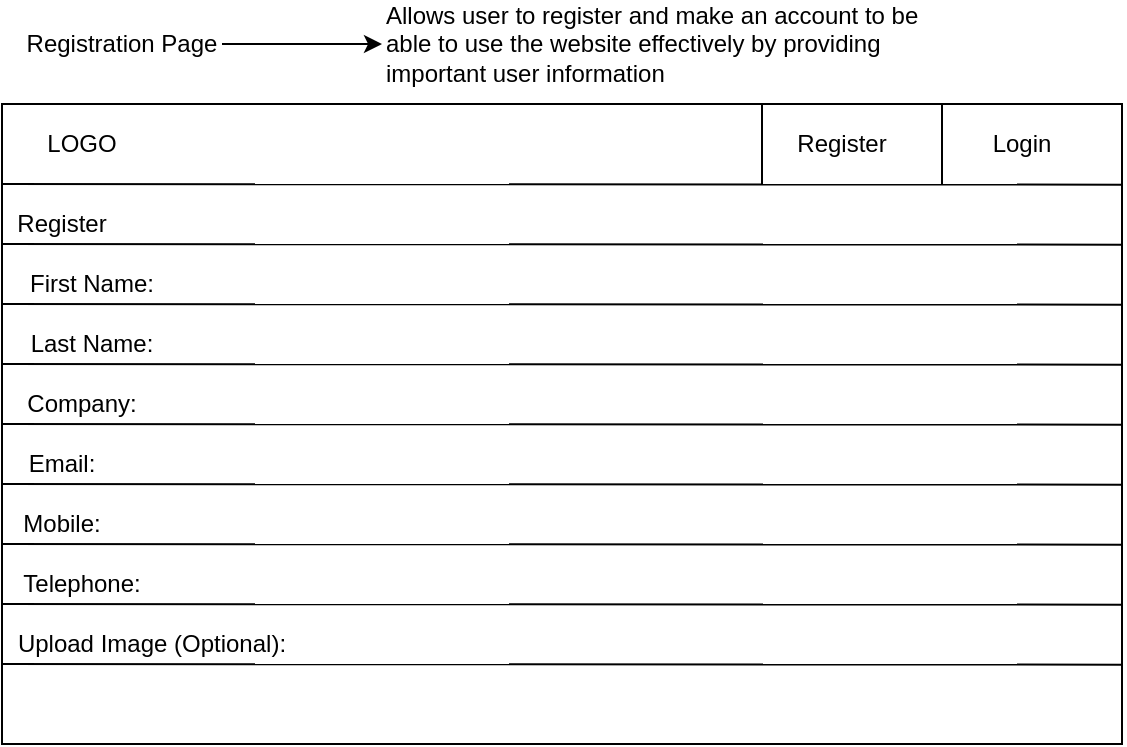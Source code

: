<mxfile version="13.0.2" type="device"><diagram id="6xLAx5V_coUdwvVhlSrG" name="Page-1"><mxGraphModel dx="1022" dy="420" grid="0" gridSize="10" guides="1" tooltips="1" connect="1" arrows="1" fold="1" page="1" pageScale="1" pageWidth="827" pageHeight="1169" math="0" shadow="0"><root><mxCell id="0"/><mxCell id="1" parent="0"/><mxCell id="JJvXyST_VmNj0JvjxySw-1" value="" style="rounded=0;whiteSpace=wrap;html=1;" vertex="1" parent="1"><mxGeometry x="40" y="80" width="560" height="320" as="geometry"/></mxCell><mxCell id="JJvXyST_VmNj0JvjxySw-12" value="" style="endArrow=none;html=1;entryX=1;entryY=0.126;entryDx=0;entryDy=0;entryPerimeter=0;" edge="1" parent="1"><mxGeometry width="50" height="50" relative="1" as="geometry"><mxPoint x="40" y="120" as="sourcePoint"/><mxPoint x="600" y="120.32" as="targetPoint"/></mxGeometry></mxCell><mxCell id="JJvXyST_VmNj0JvjxySw-13" value="" style="endArrow=none;html=1;entryX=1;entryY=0.126;entryDx=0;entryDy=0;entryPerimeter=0;" edge="1" parent="1"><mxGeometry width="50" height="50" relative="1" as="geometry"><mxPoint x="40" y="150" as="sourcePoint"/><mxPoint x="600" y="150.32" as="targetPoint"/></mxGeometry></mxCell><mxCell id="JJvXyST_VmNj0JvjxySw-14" value="" style="endArrow=none;html=1;entryX=1;entryY=0.126;entryDx=0;entryDy=0;entryPerimeter=0;" edge="1" parent="1"><mxGeometry width="50" height="50" relative="1" as="geometry"><mxPoint x="40" y="180" as="sourcePoint"/><mxPoint x="600" y="180.32" as="targetPoint"/></mxGeometry></mxCell><mxCell id="JJvXyST_VmNj0JvjxySw-15" value="" style="endArrow=none;html=1;entryX=1;entryY=0.126;entryDx=0;entryDy=0;entryPerimeter=0;" edge="1" parent="1"><mxGeometry width="50" height="50" relative="1" as="geometry"><mxPoint x="40" y="210" as="sourcePoint"/><mxPoint x="600" y="210.32" as="targetPoint"/></mxGeometry></mxCell><mxCell id="JJvXyST_VmNj0JvjxySw-16" value="" style="endArrow=none;html=1;entryX=1;entryY=0.126;entryDx=0;entryDy=0;entryPerimeter=0;" edge="1" parent="1"><mxGeometry width="50" height="50" relative="1" as="geometry"><mxPoint x="40" y="240" as="sourcePoint"/><mxPoint x="600" y="240.32" as="targetPoint"/></mxGeometry></mxCell><mxCell id="JJvXyST_VmNj0JvjxySw-17" value="" style="endArrow=none;html=1;entryX=1;entryY=0.126;entryDx=0;entryDy=0;entryPerimeter=0;" edge="1" parent="1"><mxGeometry width="50" height="50" relative="1" as="geometry"><mxPoint x="40" y="270" as="sourcePoint"/><mxPoint x="600" y="270.32" as="targetPoint"/></mxGeometry></mxCell><mxCell id="JJvXyST_VmNj0JvjxySw-18" value="" style="endArrow=none;html=1;entryX=1;entryY=0.126;entryDx=0;entryDy=0;entryPerimeter=0;" edge="1" parent="1"><mxGeometry width="50" height="50" relative="1" as="geometry"><mxPoint x="40" y="300" as="sourcePoint"/><mxPoint x="600" y="300.32" as="targetPoint"/></mxGeometry></mxCell><mxCell id="JJvXyST_VmNj0JvjxySw-19" value="" style="endArrow=none;html=1;entryX=1;entryY=0.126;entryDx=0;entryDy=0;entryPerimeter=0;" edge="1" parent="1"><mxGeometry width="50" height="50" relative="1" as="geometry"><mxPoint x="40" y="330" as="sourcePoint"/><mxPoint x="600" y="330.32" as="targetPoint"/></mxGeometry></mxCell><mxCell id="JJvXyST_VmNj0JvjxySw-20" value="" style="endArrow=none;html=1;entryX=1;entryY=0.126;entryDx=0;entryDy=0;entryPerimeter=0;" edge="1" parent="1"><mxGeometry width="50" height="50" relative="1" as="geometry"><mxPoint x="40" y="360" as="sourcePoint"/><mxPoint x="600" y="360.32" as="targetPoint"/></mxGeometry></mxCell><mxCell id="JJvXyST_VmNj0JvjxySw-23" value="LOGO" style="text;html=1;strokeColor=none;fillColor=none;align=center;verticalAlign=middle;whiteSpace=wrap;rounded=0;" vertex="1" parent="1"><mxGeometry x="60" y="90" width="40" height="20" as="geometry"/></mxCell><mxCell id="JJvXyST_VmNj0JvjxySw-24" value="Register" style="text;html=1;strokeColor=none;fillColor=none;align=center;verticalAlign=middle;whiteSpace=wrap;rounded=0;" vertex="1" parent="1"><mxGeometry x="50" y="130" width="40" height="20" as="geometry"/></mxCell><mxCell id="JJvXyST_VmNj0JvjxySw-25" value="First Name:" style="text;html=1;strokeColor=none;fillColor=none;align=center;verticalAlign=middle;whiteSpace=wrap;rounded=0;" vertex="1" parent="1"><mxGeometry x="50" y="160" width="70" height="20" as="geometry"/></mxCell><mxCell id="JJvXyST_VmNj0JvjxySw-26" value="Last Name:" style="text;html=1;strokeColor=none;fillColor=none;align=center;verticalAlign=middle;whiteSpace=wrap;rounded=0;" vertex="1" parent="1"><mxGeometry x="50" y="190" width="70" height="20" as="geometry"/></mxCell><mxCell id="JJvXyST_VmNj0JvjxySw-27" value="Company:" style="text;html=1;strokeColor=none;fillColor=none;align=center;verticalAlign=middle;whiteSpace=wrap;rounded=0;" vertex="1" parent="1"><mxGeometry x="60" y="220" width="40" height="20" as="geometry"/></mxCell><mxCell id="JJvXyST_VmNj0JvjxySw-28" value="Email:" style="text;html=1;strokeColor=none;fillColor=none;align=center;verticalAlign=middle;whiteSpace=wrap;rounded=0;" vertex="1" parent="1"><mxGeometry x="50" y="250" width="40" height="20" as="geometry"/></mxCell><mxCell id="JJvXyST_VmNj0JvjxySw-29" value="Mobile:" style="text;html=1;strokeColor=none;fillColor=none;align=center;verticalAlign=middle;whiteSpace=wrap;rounded=0;" vertex="1" parent="1"><mxGeometry x="50" y="280" width="40" height="20" as="geometry"/></mxCell><mxCell id="JJvXyST_VmNj0JvjxySw-30" value="Telephone:" style="text;html=1;strokeColor=none;fillColor=none;align=center;verticalAlign=middle;whiteSpace=wrap;rounded=0;" vertex="1" parent="1"><mxGeometry x="60" y="310" width="40" height="20" as="geometry"/></mxCell><mxCell id="JJvXyST_VmNj0JvjxySw-31" value="Upload Image (Optional):" style="text;html=1;strokeColor=none;fillColor=none;align=center;verticalAlign=middle;whiteSpace=wrap;rounded=0;" vertex="1" parent="1"><mxGeometry x="40" y="340" width="150" height="20" as="geometry"/></mxCell><mxCell id="JJvXyST_VmNj0JvjxySw-32" value="" style="endArrow=none;html=1;" edge="1" parent="1"><mxGeometry width="50" height="50" relative="1" as="geometry"><mxPoint x="420" y="120" as="sourcePoint"/><mxPoint x="420" y="80" as="targetPoint"/></mxGeometry></mxCell><mxCell id="JJvXyST_VmNj0JvjxySw-35" style="edgeStyle=orthogonalEdgeStyle;rounded=0;orthogonalLoop=1;jettySize=auto;html=1;exitX=0.5;exitY=1;exitDx=0;exitDy=0;" edge="1" parent="1" source="JJvXyST_VmNj0JvjxySw-28" target="JJvXyST_VmNj0JvjxySw-28"><mxGeometry relative="1" as="geometry"/></mxCell><mxCell id="JJvXyST_VmNj0JvjxySw-37" style="edgeStyle=orthogonalEdgeStyle;rounded=0;orthogonalLoop=1;jettySize=auto;html=1;exitX=0.5;exitY=1;exitDx=0;exitDy=0;" edge="1" parent="1" source="JJvXyST_VmNj0JvjxySw-25" target="JJvXyST_VmNj0JvjxySw-25"><mxGeometry relative="1" as="geometry"/></mxCell><mxCell id="JJvXyST_VmNj0JvjxySw-39" value="" style="endArrow=none;html=1;" edge="1" parent="1"><mxGeometry width="50" height="50" relative="1" as="geometry"><mxPoint x="510" y="120" as="sourcePoint"/><mxPoint x="510" y="80" as="targetPoint"/></mxGeometry></mxCell><mxCell id="JJvXyST_VmNj0JvjxySw-40" value="Register" style="text;html=1;strokeColor=none;fillColor=none;align=center;verticalAlign=middle;whiteSpace=wrap;rounded=0;" vertex="1" parent="1"><mxGeometry x="440" y="90" width="40" height="20" as="geometry"/></mxCell><mxCell id="JJvXyST_VmNj0JvjxySw-41" value="Login" style="text;html=1;strokeColor=none;fillColor=none;align=center;verticalAlign=middle;whiteSpace=wrap;rounded=0;" vertex="1" parent="1"><mxGeometry x="530" y="90" width="40" height="20" as="geometry"/></mxCell><mxCell id="JJvXyST_VmNj0JvjxySw-42" value="Registration Page" style="text;html=1;strokeColor=none;fillColor=none;align=center;verticalAlign=middle;whiteSpace=wrap;rounded=0;" vertex="1" parent="1"><mxGeometry x="40" y="40" width="120" height="20" as="geometry"/></mxCell><mxCell id="JJvXyST_VmNj0JvjxySw-43" value="Allows user to register and make an account to be able to use the website effectively by providing important user information&amp;nbsp;" style="text;html=1;strokeColor=none;fillColor=none;align=left;verticalAlign=middle;whiteSpace=wrap;rounded=0;" vertex="1" parent="1"><mxGeometry x="230" y="30" width="290" height="40" as="geometry"/></mxCell><mxCell id="JJvXyST_VmNj0JvjxySw-44" value="" style="endArrow=classic;html=1;entryX=0;entryY=0.5;entryDx=0;entryDy=0;" edge="1" parent="1" target="JJvXyST_VmNj0JvjxySw-43"><mxGeometry width="50" height="50" relative="1" as="geometry"><mxPoint x="150" y="50" as="sourcePoint"/><mxPoint x="200" as="targetPoint"/></mxGeometry></mxCell></root></mxGraphModel></diagram></mxfile>